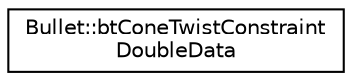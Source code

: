 digraph "Graphical Class Hierarchy"
{
  edge [fontname="Helvetica",fontsize="10",labelfontname="Helvetica",labelfontsize="10"];
  node [fontname="Helvetica",fontsize="10",shape=record];
  rankdir="LR";
  Node1 [label="Bullet::btConeTwistConstraint\lDoubleData",height=0.2,width=0.4,color="black", fillcolor="white", style="filled",URL="$class_bullet_1_1bt_cone_twist_constraint_double_data.html"];
}

